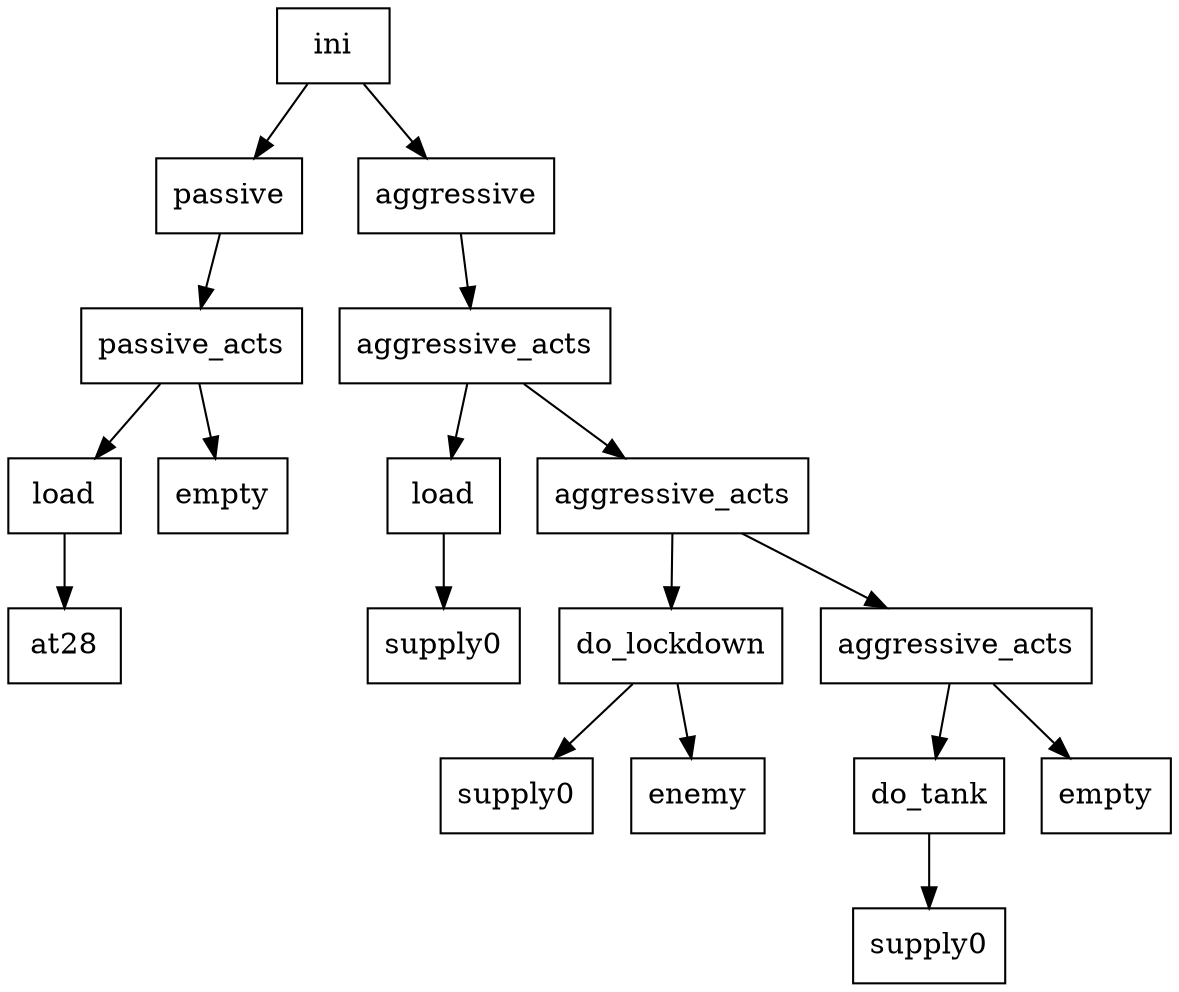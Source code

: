 digraph g {
graph [ordering=out];
node [shape=rectangle];
n[label = "ini"];
n0[label = "passive"];
n00[label = "passive_acts"];
n000[label = "load"];
n0000[label = "at28"];
n000 -> n0000;
n00 -> n000;
n001[label = "empty"];
n00 -> n001;
n0 -> n00;
n -> n0;
n1[label = "aggressive"];
n10[label = "aggressive_acts"];
n100[label = "load"];
n1000[label = "supply0"];
n100 -> n1000;
n10 -> n100;
n101[label = "aggressive_acts"];
n1010[label = "do_lockdown"];
n10100[label = "supply0"];
n1010 -> n10100;
n10101[label = "enemy"];
n1010 -> n10101;
n101 -> n1010;
n1011[label = "aggressive_acts"];
n10110[label = "do_tank"];
n101100[label = "supply0"];
n10110 -> n101100;
n1011 -> n10110;
n10111[label = "empty"];
n1011 -> n10111;
n101 -> n1011;
n10 -> n101;
n1 -> n10;
n -> n1;
}

